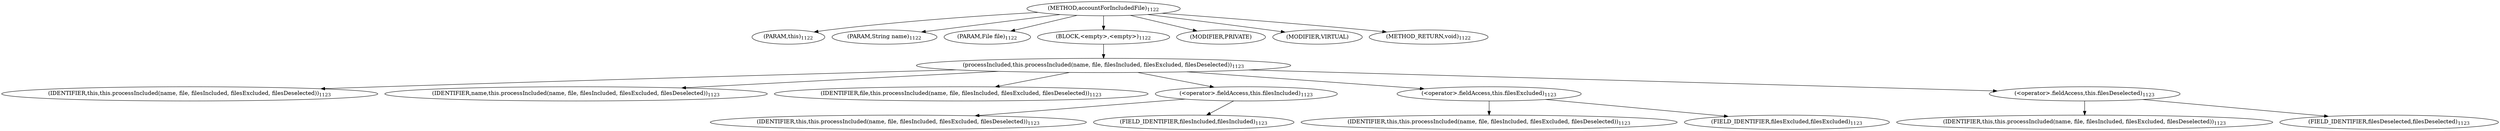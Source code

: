 digraph "accountForIncludedFile" {  
"2109" [label = <(METHOD,accountForIncludedFile)<SUB>1122</SUB>> ]
"80" [label = <(PARAM,this)<SUB>1122</SUB>> ]
"2110" [label = <(PARAM,String name)<SUB>1122</SUB>> ]
"2111" [label = <(PARAM,File file)<SUB>1122</SUB>> ]
"2112" [label = <(BLOCK,&lt;empty&gt;,&lt;empty&gt;)<SUB>1122</SUB>> ]
"2113" [label = <(processIncluded,this.processIncluded(name, file, filesIncluded, filesExcluded, filesDeselected))<SUB>1123</SUB>> ]
"79" [label = <(IDENTIFIER,this,this.processIncluded(name, file, filesIncluded, filesExcluded, filesDeselected))<SUB>1123</SUB>> ]
"2114" [label = <(IDENTIFIER,name,this.processIncluded(name, file, filesIncluded, filesExcluded, filesDeselected))<SUB>1123</SUB>> ]
"2115" [label = <(IDENTIFIER,file,this.processIncluded(name, file, filesIncluded, filesExcluded, filesDeselected))<SUB>1123</SUB>> ]
"2116" [label = <(&lt;operator&gt;.fieldAccess,this.filesIncluded)<SUB>1123</SUB>> ]
"2117" [label = <(IDENTIFIER,this,this.processIncluded(name, file, filesIncluded, filesExcluded, filesDeselected))<SUB>1123</SUB>> ]
"2118" [label = <(FIELD_IDENTIFIER,filesIncluded,filesIncluded)<SUB>1123</SUB>> ]
"2119" [label = <(&lt;operator&gt;.fieldAccess,this.filesExcluded)<SUB>1123</SUB>> ]
"2120" [label = <(IDENTIFIER,this,this.processIncluded(name, file, filesIncluded, filesExcluded, filesDeselected))<SUB>1123</SUB>> ]
"2121" [label = <(FIELD_IDENTIFIER,filesExcluded,filesExcluded)<SUB>1123</SUB>> ]
"2122" [label = <(&lt;operator&gt;.fieldAccess,this.filesDeselected)<SUB>1123</SUB>> ]
"2123" [label = <(IDENTIFIER,this,this.processIncluded(name, file, filesIncluded, filesExcluded, filesDeselected))<SUB>1123</SUB>> ]
"2124" [label = <(FIELD_IDENTIFIER,filesDeselected,filesDeselected)<SUB>1123</SUB>> ]
"2125" [label = <(MODIFIER,PRIVATE)> ]
"2126" [label = <(MODIFIER,VIRTUAL)> ]
"2127" [label = <(METHOD_RETURN,void)<SUB>1122</SUB>> ]
  "2109" -> "80" 
  "2109" -> "2110" 
  "2109" -> "2111" 
  "2109" -> "2112" 
  "2109" -> "2125" 
  "2109" -> "2126" 
  "2109" -> "2127" 
  "2112" -> "2113" 
  "2113" -> "79" 
  "2113" -> "2114" 
  "2113" -> "2115" 
  "2113" -> "2116" 
  "2113" -> "2119" 
  "2113" -> "2122" 
  "2116" -> "2117" 
  "2116" -> "2118" 
  "2119" -> "2120" 
  "2119" -> "2121" 
  "2122" -> "2123" 
  "2122" -> "2124" 
}
